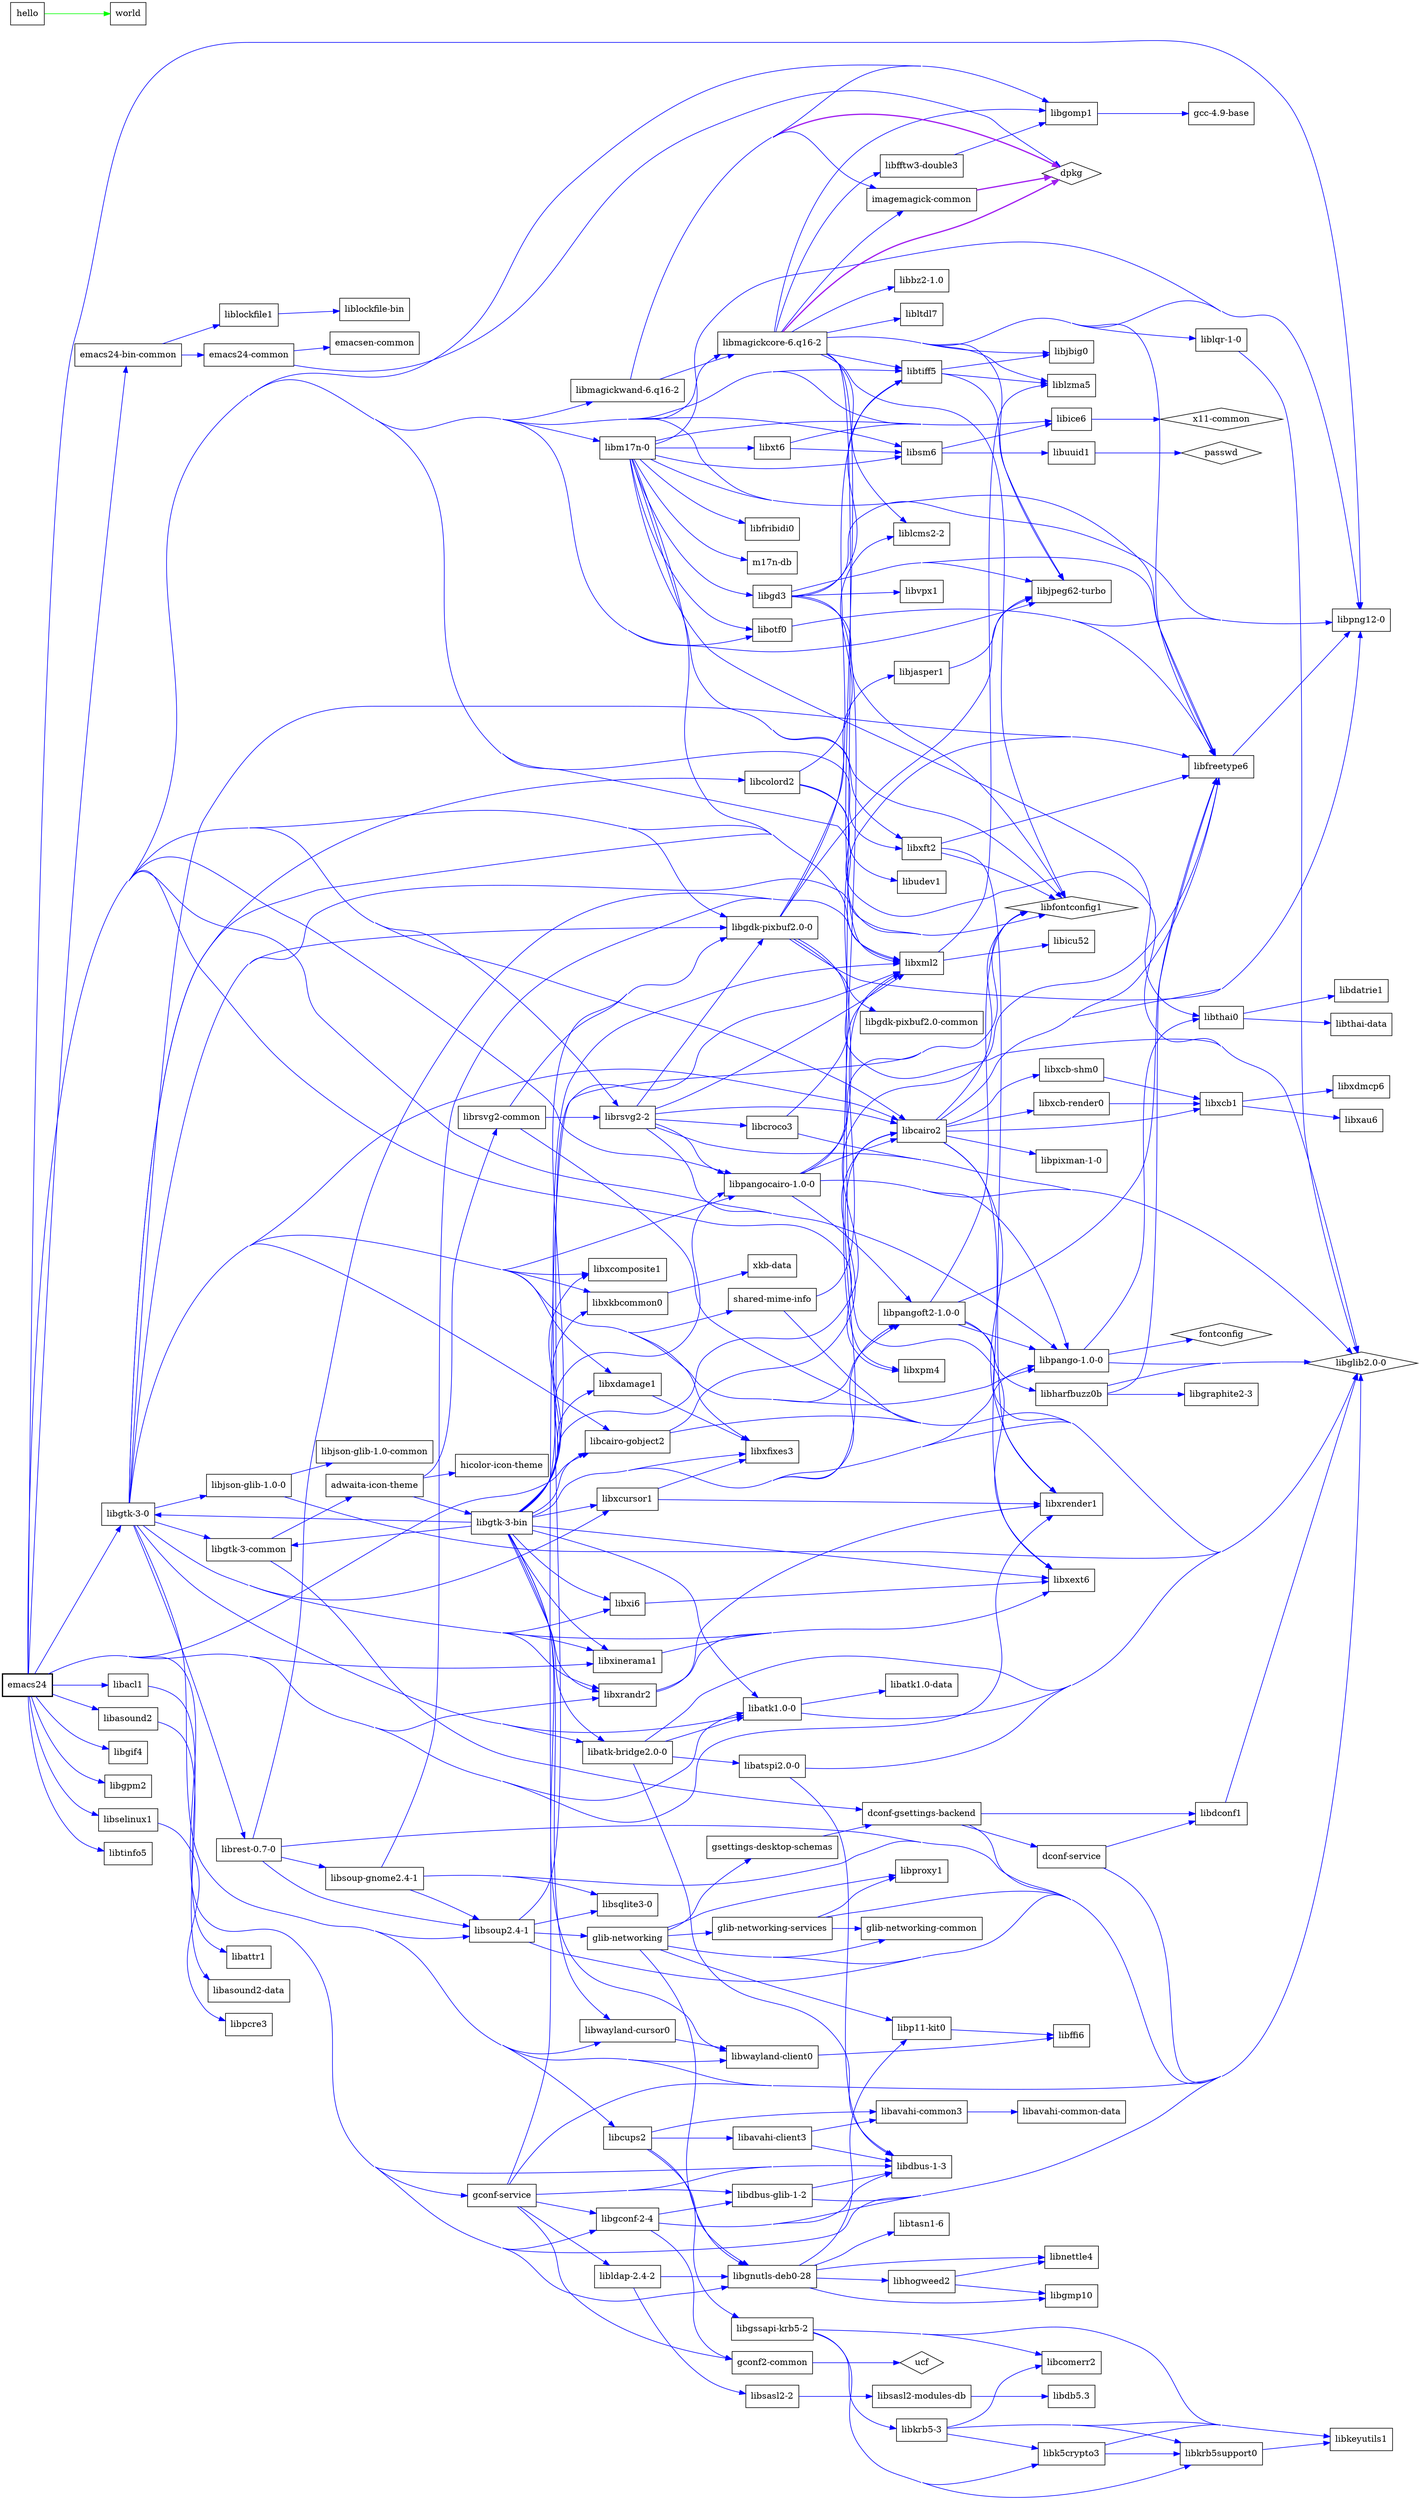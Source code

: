 // grafo de dependências do pacote emacs24 num sistema Debian GNU/Linux
// 
// gerado com o comando
// 
// debtree --no-recommends \
//         --no-alternatives \
//         --no-provides \
//         --no-versions \
//         --no-conflicts \
//         --condense \
//         emacs24

strict digraph "emacs24" {
        rankdir=LR;
        concentrate=true;
        node [shape=box];
        "emacs24" -> "emacs24-bin-common" [color=blue];
        "emacs24-bin-common" -> "emacs24-common" [color=blue];
        "emacs24-common" -> "emacsen-common" [color=blue];
        "emacs24-common" -> "dpkg" [color=blue];
        "emacs24-bin-common" -> "liblockfile1" [color=blue];
        "liblockfile1" -> "liblockfile-bin" [color=blue];
        "emacs24" -> "gconf-service" [color=blue];
        "gconf-service" -> "libdbus-1-3" [color=blue];
        "gconf-service" -> "libdbus-glib-1-2" [color=blue];
        "libdbus-glib-1-2" -> "libdbus-1-3" [color=blue];
        "libdbus-glib-1-2" -> "libglib2.0-0" [color=blue];
        "gconf-service" -> "libgconf-2-4" [color=blue];
        "libgconf-2-4" -> "libdbus-1-3" [color=blue];
        "libgconf-2-4" -> "libdbus-glib-1-2" [color=blue];
        "libgconf-2-4" -> "libglib2.0-0" [color=blue];
        "libgconf-2-4" -> "gconf2-common" [color=blue];
        "gconf2-common" -> "ucf" [color=blue];
        "gconf-service" -> "libglib2.0-0" [color=blue];
        "gconf-service" -> "libldap-2.4-2" [color=blue];
        "libldap-2.4-2" -> "libgnutls-deb0-28" [color=blue];
        "libgnutls-deb0-28" -> "libgmp10" [color=blue];
        "libgnutls-deb0-28" -> "libhogweed2" [color=blue];
        "libhogweed2" -> "libgmp10" [color=blue];
        "libhogweed2" -> "libnettle4" [color=blue];
        "libgnutls-deb0-28" -> "libnettle4" [color=blue];
        "libgnutls-deb0-28" -> "libp11-kit0" [color=blue];
        "libp11-kit0" -> "libffi6" [color=blue];
        "libgnutls-deb0-28" -> "libtasn1-6" [color=blue];
        "libldap-2.4-2" -> "libsasl2-2" [color=blue];
        "libsasl2-2" -> "libsasl2-modules-db" [color=blue];
        "libsasl2-modules-db" -> "libdb5.3" [color=blue];
        "gconf-service" -> "libxml2" [color=blue];
        "libxml2" -> "libicu52" [color=blue];
        "libxml2" -> "liblzma5" [color=blue];
        "gconf-service" -> "gconf2-common" [color=blue];
        "emacs24" -> "libacl1" [color=blue];
        "libacl1" -> "libattr1" [color=blue];
        "emacs24" -> "libasound2" [color=blue];
        "libasound2" -> "libasound2-data" [color=blue];
        "emacs24" -> "libatk1.0-0" [color=blue];
        "libatk1.0-0" -> "libglib2.0-0" [color=blue];
        "libatk1.0-0" -> "libatk1.0-data" [color=blue];
        "emacs24" -> "libcairo-gobject2" [color=blue];
        "libcairo-gobject2" -> "libcairo2" [color=blue];
        "libcairo2" -> "libfontconfig1" [color=blue];
        "libcairo2" -> "libfreetype6" [color=blue];
        "libfreetype6" -> "libpng12-0" [color=blue];
        "libcairo2" -> "libpixman-1-0" [color=blue];
        "libcairo2" -> "libpng12-0" [color=blue];
        "libcairo2" -> "libxcb-render0" [color=blue];
        "libxcb-render0" -> "libxcb1" [color=blue];
        "libxcb1" -> "libxau6" [color=blue];
        "libxcb1" -> "libxdmcp6" [color=blue];
        "libcairo2" -> "libxcb-shm0" [color=blue];
        "libxcb-shm0" -> "libxcb1" [color=blue];
        "libcairo2" -> "libxcb1" [color=blue];
        "libcairo2" -> "libxext6" [color=blue];
        "libcairo2" -> "libxrender1" [color=blue];
        "libcairo-gobject2" -> "libglib2.0-0" [color=blue];
        "emacs24" -> "libcairo2" [color=blue];
        "emacs24" -> "libdbus-1-3" [color=blue];
        "emacs24" -> "libfontconfig1" [color=blue];
        "emacs24" -> "libfreetype6" [color=blue];
        "emacs24" -> "libgconf-2-4" [color=blue];
        "emacs24" -> "libgdk-pixbuf2.0-0" [color=blue];
        "libgdk-pixbuf2.0-0" -> "libglib2.0-0" [color=blue];
        "libgdk-pixbuf2.0-0" -> "libjasper1" [color=blue];
        "libjasper1" -> "libjpeg62-turbo" [color=blue];
        "libgdk-pixbuf2.0-0" -> "libjpeg62-turbo" [color=blue];
        "libgdk-pixbuf2.0-0" -> "libpng12-0" [color=blue];
        "libgdk-pixbuf2.0-0" -> "libtiff5" [color=blue];
        "libtiff5" -> "libjbig0" [color=blue];
        "libtiff5" -> "libjpeg62-turbo" [color=blue];
        "libtiff5" -> "liblzma5" [color=blue];
        "libgdk-pixbuf2.0-0" -> "libgdk-pixbuf2.0-common" [color=blue];
        "emacs24" -> "libgif4" [color=blue];
        "emacs24" -> "libglib2.0-0" [color=blue];
        "emacs24" -> "libgnutls-deb0-28" [color=blue];
        "emacs24" -> "libgomp1" [color=blue];
        "libgomp1" -> "gcc-4.9-base" [color=blue];
        "emacs24" -> "libgpm2" [color=blue];
        "emacs24" -> "libgtk-3-0" [color=blue];
        "libgtk-3-0" -> "libgtk-3-common" [color=blue];
        "libgtk-3-common" -> "dconf-gsettings-backend" [color=blue];
        "dconf-gsettings-backend" -> "libglib2.0-0" [color=blue];
        "dconf-gsettings-backend" -> "dconf-service" [color=blue];
        "dconf-service" -> "libglib2.0-0" [color=blue];
        "dconf-service" -> "libdconf1" [color=blue];
        "libdconf1" -> "libglib2.0-0" [color=blue];
        "dconf-gsettings-backend" -> "dconf-service" [color=blue];
        "dconf-gsettings-backend" -> "libdconf1" [color=blue];
        "libgtk-3-common" -> "adwaita-icon-theme" [color=blue];
        "adwaita-icon-theme" -> "hicolor-icon-theme" [color=blue];
        "adwaita-icon-theme" -> "libgtk-3-bin" [color=blue];
        "libgtk-3-bin" -> "libatk-bridge2.0-0" [color=blue];
        "libatk-bridge2.0-0" -> "libatk1.0-0" [color=blue];
        "libatk-bridge2.0-0" -> "libatspi2.0-0" [color=blue];
        "libatspi2.0-0" -> "libdbus-1-3" [color=blue];
        "libatspi2.0-0" -> "libglib2.0-0" [color=blue];
        "libatk-bridge2.0-0" -> "libdbus-1-3" [color=blue];
        "libatk-bridge2.0-0" -> "libglib2.0-0" [color=blue];
        "libgtk-3-bin" -> "libatk1.0-0" [color=blue];
        "libgtk-3-bin" -> "libcairo-gobject2" [color=blue];
        "libgtk-3-bin" -> "libcairo2" [color=blue];
        "libgtk-3-bin" -> "libfontconfig1" [color=blue];
        "libgtk-3-bin" -> "libfreetype6" [color=blue];
        "libgtk-3-bin" -> "libgdk-pixbuf2.0-0" [color=blue];
        "libgtk-3-bin" -> "libglib2.0-0" [color=blue];
        "libgtk-3-bin" -> "libgtk-3-0" [color=blue];
        "libgtk-3-bin" -> "libpango-1.0-0" [color=blue];
        "libpango-1.0-0" -> "fontconfig" [color=blue];
        "libpango-1.0-0" -> "libglib2.0-0" [color=blue];
        "libpango-1.0-0" -> "libthai0" [color=blue];
        "libthai0" -> "libthai-data" [color=blue];
        "libthai0" -> "libdatrie1" [color=blue];
        "libgtk-3-bin" -> "libpangocairo-1.0-0" [color=blue];
        "libpangocairo-1.0-0" -> "libcairo2" [color=blue];
        "libpangocairo-1.0-0" -> "libfontconfig1" [color=blue];
        "libpangocairo-1.0-0" -> "libfreetype6" [color=blue];
        "libpangocairo-1.0-0" -> "libglib2.0-0" [color=blue];
        "libpangocairo-1.0-0" -> "libpango-1.0-0" [color=blue];
        "libpangocairo-1.0-0" -> "libpangoft2-1.0-0" [color=blue];
        "libpangoft2-1.0-0" -> "libfontconfig1" [color=blue];
        "libpangoft2-1.0-0" -> "libfreetype6" [color=blue];
        "libpangoft2-1.0-0" -> "libglib2.0-0" [color=blue];
        "libpangoft2-1.0-0" -> "libharfbuzz0b" [color=blue];
        "libharfbuzz0b" -> "libfreetype6" [color=blue];
        "libharfbuzz0b" -> "libglib2.0-0" [color=blue];
        "libharfbuzz0b" -> "libgraphite2-3" [color=blue];
        "libpangoft2-1.0-0" -> "libpango-1.0-0" [color=blue];
        "libgtk-3-bin" -> "libpangoft2-1.0-0" [color=blue];
        "libgtk-3-bin" -> "libwayland-client0" [color=blue];
        "libwayland-client0" -> "libffi6" [color=blue];
        "libgtk-3-bin" -> "libwayland-cursor0" [color=blue];
        "libwayland-cursor0" -> "libwayland-client0" [color=blue];
        "libgtk-3-bin" -> "libxcomposite1" [color=blue];
        "libgtk-3-bin" -> "libxcursor1" [color=blue];
        "libxcursor1" -> "libxfixes3" [color=blue];
        "libxcursor1" -> "libxrender1" [color=blue];
        "libgtk-3-bin" -> "libxdamage1" [color=blue];
        "libxdamage1" -> "libxfixes3" [color=blue];
        "libgtk-3-bin" -> "libxext6" [color=blue];
        "libgtk-3-bin" -> "libxfixes3" [color=blue];
        "libgtk-3-bin" -> "libxi6" [color=blue];
        "libxi6" -> "libxext6" [color=blue];
        "libgtk-3-bin" -> "libxinerama1" [color=blue];
        "libxinerama1" -> "libxext6" [color=blue];
        "libgtk-3-bin" -> "libxkbcommon0" [color=blue];
        "libxkbcommon0" -> "xkb-data" [color=blue];
        "libgtk-3-bin" -> "libxrandr2" [color=blue];
        "libxrandr2" -> "libxext6" [color=blue];
        "libxrandr2" -> "libxrender1" [color=blue];
        "libgtk-3-bin" -> "libgtk-3-common" [color=blue];
        "adwaita-icon-theme" -> "librsvg2-common" [color=blue];
        "librsvg2-common" -> "libgdk-pixbuf2.0-0" [color=blue];
        "librsvg2-common" -> "libglib2.0-0" [color=blue];
        "librsvg2-common" -> "librsvg2-2" [color=blue];
        "librsvg2-2" -> "libcairo2" [color=blue];
        "librsvg2-2" -> "libcroco3" [color=blue];
        "libcroco3" -> "libglib2.0-0" [color=blue];
        "libcroco3" -> "libxml2" [color=blue];
        "librsvg2-2" -> "libgdk-pixbuf2.0-0" [color=blue];
        "librsvg2-2" -> "libglib2.0-0" [color=blue];
        "librsvg2-2" -> "libpango-1.0-0" [color=blue];
        "librsvg2-2" -> "libpangocairo-1.0-0" [color=blue];
        "librsvg2-2" -> "libxml2" [color=blue];
        "libgtk-3-0" -> "libatk-bridge2.0-0" [color=blue];
        "libgtk-3-0" -> "libatk1.0-0" [color=blue];
        "libgtk-3-0" -> "libcairo-gobject2" [color=blue];
        "libgtk-3-0" -> "libcairo2" [color=blue];
        "libgtk-3-0" -> "libcolord2" [color=blue];
        "libcolord2" -> "libglib2.0-0" [color=blue];
        "libcolord2" -> "liblcms2-2" [color=blue];
        "libcolord2" -> "libudev1" [color=blue];
        "libgtk-3-0" -> "libcups2" [color=blue];
        "libcups2" -> "libavahi-client3" [color=blue];
        "libavahi-client3" -> "libavahi-common3" [color=blue];
        "libavahi-common3" -> "libavahi-common-data" [color=blue];
        "libavahi-client3" -> "libdbus-1-3" [color=blue];
        "libcups2" -> "libavahi-common3" [color=blue];
        "libcups2" -> "libgnutls-deb0-28" [color=blue];
        "libcups2" -> "libgssapi-krb5-2" [color=blue];
        "libgssapi-krb5-2" -> "libcomerr2" [color=blue];
        "libgssapi-krb5-2" -> "libk5crypto3" [color=blue];
        "libk5crypto3" -> "libkeyutils1" [color=blue];
        "libk5crypto3" -> "libkrb5support0" [color=blue];
        "libkrb5support0" -> "libkeyutils1" [color=blue];
        "libgssapi-krb5-2" -> "libkeyutils1" [color=blue];
        "libgssapi-krb5-2" -> "libkrb5-3" [color=blue];
        "libkrb5-3" -> "libcomerr2" [color=blue];
        "libkrb5-3" -> "libk5crypto3" [color=blue];
        "libkrb5-3" -> "libkeyutils1" [color=blue];
        "libkrb5-3" -> "libkrb5support0" [color=blue];
        "libgssapi-krb5-2" -> "libkrb5support0" [color=blue];
        "libgtk-3-0" -> "libfontconfig1" [color=blue];
        "libgtk-3-0" -> "libfreetype6" [color=blue];
        "libgtk-3-0" -> "libgdk-pixbuf2.0-0" [color=blue];
        "libgtk-3-0" -> "libglib2.0-0" [color=blue];
        "libgtk-3-0" -> "libjson-glib-1.0-0" [color=blue];
        "libjson-glib-1.0-0" -> "libglib2.0-0" [color=blue];
        "libjson-glib-1.0-0" -> "libjson-glib-1.0-common" [color=blue];
        "libgtk-3-0" -> "libpango-1.0-0" [color=blue];
        "libgtk-3-0" -> "libpangocairo-1.0-0" [color=blue];
        "libgtk-3-0" -> "libpangoft2-1.0-0" [color=blue];
        "libgtk-3-0" -> "librest-0.7-0" [color=blue];
        "librest-0.7-0" -> "libglib2.0-0" [color=blue];
        "librest-0.7-0" -> "libsoup-gnome2.4-1" [color=blue];
        "libsoup-gnome2.4-1" -> "libglib2.0-0" [color=blue];
        "libsoup-gnome2.4-1" -> "libsoup2.4-1" [color=blue];
        "libsoup2.4-1" -> "libglib2.0-0" [color=blue];
        "libsoup2.4-1" -> "libsqlite3-0" [color=blue];
        "libsoup2.4-1" -> "libxml2" [color=blue];
        "libsoup2.4-1" -> "glib-networking" [color=blue];
        "glib-networking" -> "libglib2.0-0" [color=blue];
        "glib-networking" -> "libgnutls-deb0-28" [color=blue];
        "glib-networking" -> "libp11-kit0" [color=blue];
        "glib-networking" -> "libproxy1" [color=blue];
        "glib-networking" -> "glib-networking-services" [color=blue];
        "glib-networking-services" -> "libglib2.0-0" [color=blue];
        "glib-networking-services" -> "libproxy1" [color=blue];
        "glib-networking-services" -> "glib-networking-common" [color=blue];
        "glib-networking" -> "glib-networking-services" [color=blue];
        "glib-networking" -> "glib-networking-common" [color=blue];
        "glib-networking" -> "gsettings-desktop-schemas" [color=blue];
        "gsettings-desktop-schemas" -> "dconf-gsettings-backend" [color=blue];
        "libsoup-gnome2.4-1" -> "libsqlite3-0" [color=blue];
        "libsoup-gnome2.4-1" -> "libxml2" [color=blue];
        "librest-0.7-0" -> "libsoup2.4-1" [color=blue];
        "librest-0.7-0" -> "libxml2" [color=blue];
        "libgtk-3-0" -> "libsoup2.4-1" [color=blue];
        "libgtk-3-0" -> "libwayland-client0" [color=blue];
        "libgtk-3-0" -> "libwayland-cursor0" [color=blue];
        "libgtk-3-0" -> "libxcomposite1" [color=blue];
        "libgtk-3-0" -> "libxcursor1" [color=blue];
        "libgtk-3-0" -> "libxdamage1" [color=blue];
        "libgtk-3-0" -> "libxext6" [color=blue];
        "libgtk-3-0" -> "libxfixes3" [color=blue];
        "libgtk-3-0" -> "libxi6" [color=blue];
        "libgtk-3-0" -> "libxinerama1" [color=blue];
        "libgtk-3-0" -> "libxkbcommon0" [color=blue];
        "libgtk-3-0" -> "libxml2" [color=blue];
        "libgtk-3-0" -> "libxrandr2" [color=blue];
        "libgtk-3-0" -> "shared-mime-info" [color=blue];
        "shared-mime-info" -> "libglib2.0-0" [color=blue];
        "shared-mime-info" -> "libxml2" [color=blue];
        "emacs24" -> "libice6" [color=blue];
        "libice6" -> "x11-common" [color=blue];
        "emacs24" -> "libjpeg62-turbo" [color=blue];
        "emacs24" -> "libm17n-0" [color=blue];
        "libm17n-0" -> "libfontconfig1" [color=blue];
        "libm17n-0" -> "libfreetype6" [color=blue];
        "libm17n-0" -> "libfribidi0" [color=blue];
        "libm17n-0" -> "libgd3" [color=blue];
        "libgd3" -> "libfontconfig1" [color=blue];
        "libgd3" -> "libfreetype6" [color=blue];
        "libgd3" -> "libjpeg62-turbo" [color=blue];
        "libgd3" -> "libpng12-0" [color=blue];
        "libgd3" -> "libtiff5" [color=blue];
        "libgd3" -> "libvpx1" [color=blue];
        "libgd3" -> "libxpm4" [color=blue];
        "libm17n-0" -> "libice6" [color=blue];
        "libm17n-0" -> "libotf0" [color=blue];
        "libotf0" -> "libfreetype6" [color=blue];
        "libotf0" -> "libpng12-0" [color=blue];
        "libm17n-0" -> "libpng12-0" [color=blue];
        "libm17n-0" -> "libsm6" [color=blue];
        "libsm6" -> "libice6" [color=blue];
        "libsm6" -> "libuuid1" [color=blue];
        "libuuid1" -> "passwd" [color=blue];
        "libm17n-0" -> "libthai0" [color=blue];
        "libm17n-0" -> "libxft2" [color=blue];
        "libxft2" -> "libfontconfig1" [color=blue];
        "libxft2" -> "libfreetype6" [color=blue];
        "libxft2" -> "libxrender1" [color=blue];
        "libm17n-0" -> "libxml2" [color=blue];
        "libm17n-0" -> "libxt6" [color=blue];
        "libxt6" -> "libice6" [color=blue];
        "libxt6" -> "libsm6" [color=blue];
        "libm17n-0" -> "m17n-db" [color=blue];
        "emacs24" -> "libmagickcore-6.q16-2" [color=blue];
        "libmagickcore-6.q16-2" -> "libbz2-1.0" [color=blue];
        "libmagickcore-6.q16-2" -> "libfftw3-double3" [color=blue];
        "libfftw3-double3" -> "libgomp1" [color=blue];
        "libmagickcore-6.q16-2" -> "libfontconfig1" [color=blue];
        "libmagickcore-6.q16-2" -> "libfreetype6" [color=blue];
        "libmagickcore-6.q16-2" -> "libgomp1" [color=blue];
        "libmagickcore-6.q16-2" -> "libjbig0" [color=blue];
        "libmagickcore-6.q16-2" -> "libjpeg62-turbo" [color=blue];
        "libmagickcore-6.q16-2" -> "liblcms2-2" [color=blue];
        "libmagickcore-6.q16-2" -> "liblqr-1-0" [color=blue];
        "liblqr-1-0" -> "libglib2.0-0" [color=blue];
        "libmagickcore-6.q16-2" -> "libltdl7" [color=blue];
        "libmagickcore-6.q16-2" -> "liblzma5" [color=blue];
        "libmagickcore-6.q16-2" -> "libpng12-0" [color=blue];
        "libmagickcore-6.q16-2" -> "libtiff5" [color=blue];
        "libmagickcore-6.q16-2" -> "libxext6" [color=blue];
        "libmagickcore-6.q16-2" -> "libxml2" [color=blue];
        "libmagickcore-6.q16-2" -> "imagemagick-common" [color=blue];
        "imagemagick-common" -> "dpkg" [color=purple,style=bold];
        "libmagickcore-6.q16-2" -> "dpkg" [color=purple,style=bold];
        "emacs24" -> "libmagickwand-6.q16-2" [color=blue];
        "libmagickwand-6.q16-2" -> "libgomp1" [color=blue];
        "libmagickwand-6.q16-2" -> "libmagickcore-6.q16-2" [color=blue];
        "libmagickwand-6.q16-2" -> "imagemagick-common" [color=blue];
        "libmagickwand-6.q16-2" -> "dpkg" [color=purple,style=bold];
        "emacs24" -> "libotf0" [color=blue];
        "emacs24" -> "libpango-1.0-0" [color=blue];
        "emacs24" -> "libpangocairo-1.0-0" [color=blue];
        "emacs24" -> "libpng12-0" [color=blue];
        "emacs24" -> "librsvg2-2" [color=blue];
        "emacs24" -> "libselinux1" [color=blue];
        "libselinux1" -> "libpcre3" [color=blue];
        "emacs24" -> "libsm6" [color=blue];
        "emacs24" -> "libtiff5" [color=blue];
        "emacs24" -> "libtinfo5" [color=blue];
        "emacs24" -> "libxft2" [color=blue];
        "emacs24" -> "libxinerama1" [color=blue];
        "emacs24" -> "libxml2" [color=blue];
        "emacs24" -> "libxpm4" [color=blue];
        "emacs24" -> "libxrandr2" [color=blue];
        "emacs24" -> "libxrender1" [color=blue];
        "hello" -> "world" [color=green];
        "emacs24" [style="setlinewidth(2)"];
        "dpkg" [shape=diamond];
        "fontconfig" [shape=diamond];
        "libfontconfig1" [shape=diamond];
        "libglib2.0-0" [shape=diamond];
        "passwd" [shape=diamond];
        "ucf" [shape=diamond];
        "x11-common" [shape=diamond];
}
